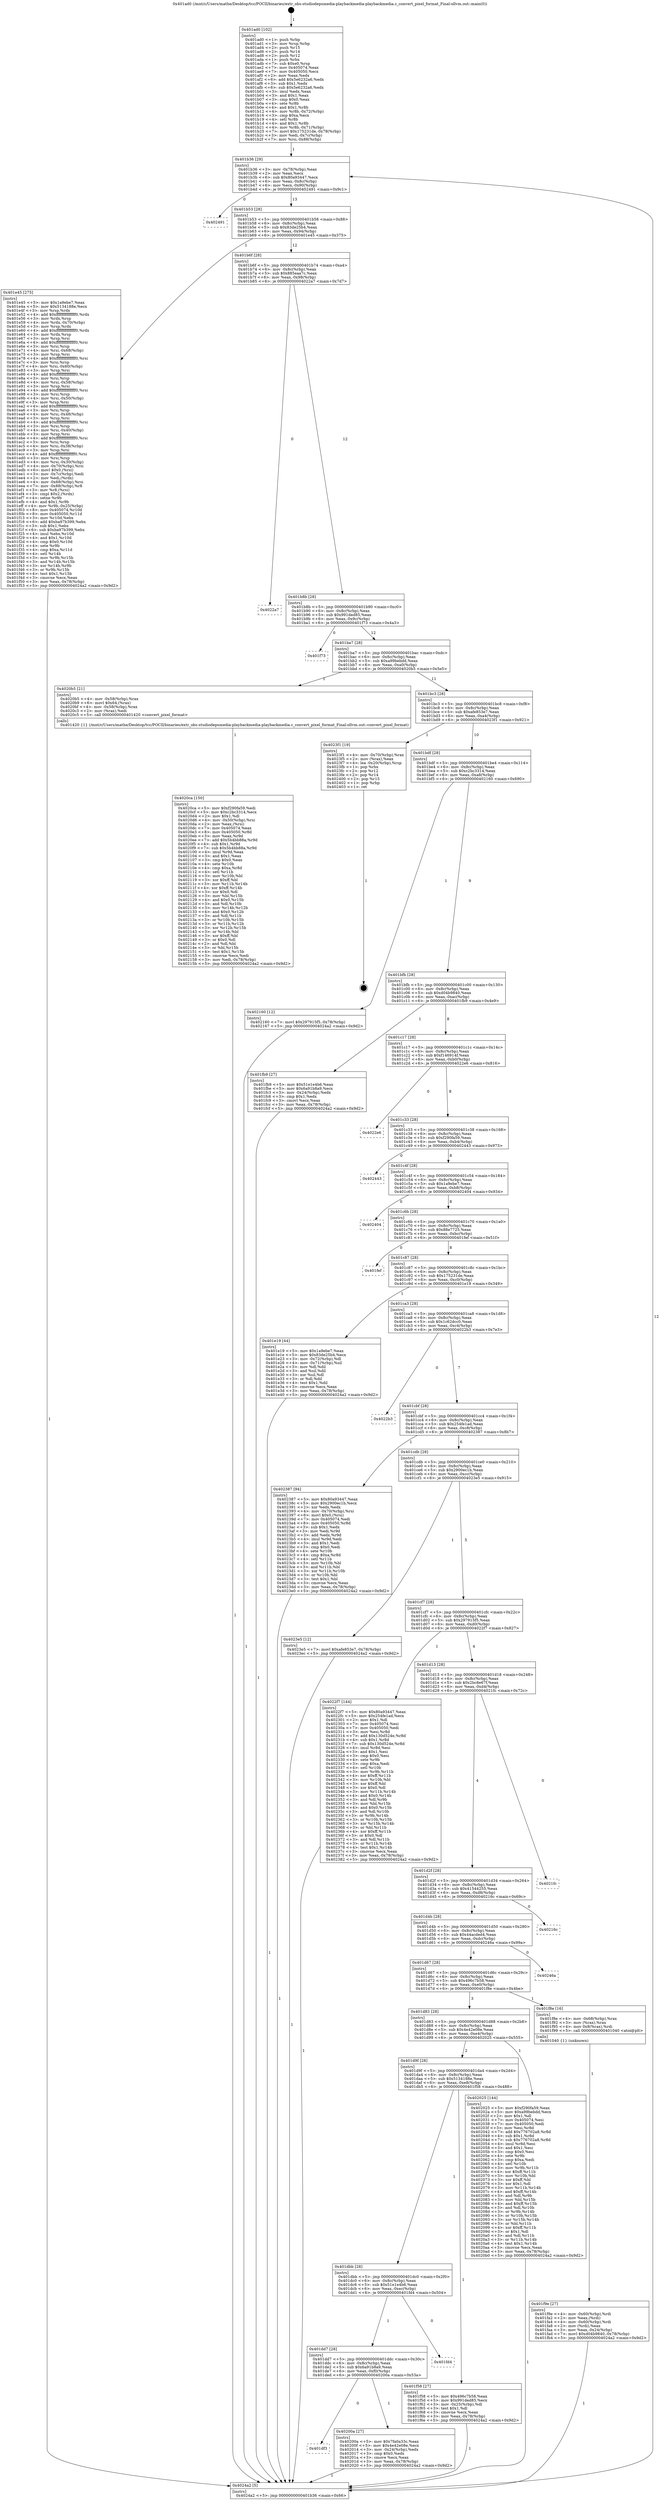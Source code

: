 digraph "0x401ad0" {
  label = "0x401ad0 (/mnt/c/Users/mathe/Desktop/tcc/POCII/binaries/extr_obs-studiodepsmedia-playbackmedia-playbackmedia.c_convert_pixel_format_Final-ollvm.out::main(0))"
  labelloc = "t"
  node[shape=record]

  Entry [label="",width=0.3,height=0.3,shape=circle,fillcolor=black,style=filled]
  "0x401b36" [label="{
     0x401b36 [29]\l
     | [instrs]\l
     &nbsp;&nbsp;0x401b36 \<+3\>: mov -0x78(%rbp),%eax\l
     &nbsp;&nbsp;0x401b39 \<+2\>: mov %eax,%ecx\l
     &nbsp;&nbsp;0x401b3b \<+6\>: sub $0x80a93447,%ecx\l
     &nbsp;&nbsp;0x401b41 \<+6\>: mov %eax,-0x8c(%rbp)\l
     &nbsp;&nbsp;0x401b47 \<+6\>: mov %ecx,-0x90(%rbp)\l
     &nbsp;&nbsp;0x401b4d \<+6\>: je 0000000000402491 \<main+0x9c1\>\l
  }"]
  "0x402491" [label="{
     0x402491\l
  }", style=dashed]
  "0x401b53" [label="{
     0x401b53 [28]\l
     | [instrs]\l
     &nbsp;&nbsp;0x401b53 \<+5\>: jmp 0000000000401b58 \<main+0x88\>\l
     &nbsp;&nbsp;0x401b58 \<+6\>: mov -0x8c(%rbp),%eax\l
     &nbsp;&nbsp;0x401b5e \<+5\>: sub $0x83de25b4,%eax\l
     &nbsp;&nbsp;0x401b63 \<+6\>: mov %eax,-0x94(%rbp)\l
     &nbsp;&nbsp;0x401b69 \<+6\>: je 0000000000401e45 \<main+0x375\>\l
  }"]
  Exit [label="",width=0.3,height=0.3,shape=circle,fillcolor=black,style=filled,peripheries=2]
  "0x401e45" [label="{
     0x401e45 [275]\l
     | [instrs]\l
     &nbsp;&nbsp;0x401e45 \<+5\>: mov $0x1a9ebe7,%eax\l
     &nbsp;&nbsp;0x401e4a \<+5\>: mov $0x5134188e,%ecx\l
     &nbsp;&nbsp;0x401e4f \<+3\>: mov %rsp,%rdx\l
     &nbsp;&nbsp;0x401e52 \<+4\>: add $0xfffffffffffffff0,%rdx\l
     &nbsp;&nbsp;0x401e56 \<+3\>: mov %rdx,%rsp\l
     &nbsp;&nbsp;0x401e59 \<+4\>: mov %rdx,-0x70(%rbp)\l
     &nbsp;&nbsp;0x401e5d \<+3\>: mov %rsp,%rdx\l
     &nbsp;&nbsp;0x401e60 \<+4\>: add $0xfffffffffffffff0,%rdx\l
     &nbsp;&nbsp;0x401e64 \<+3\>: mov %rdx,%rsp\l
     &nbsp;&nbsp;0x401e67 \<+3\>: mov %rsp,%rsi\l
     &nbsp;&nbsp;0x401e6a \<+4\>: add $0xfffffffffffffff0,%rsi\l
     &nbsp;&nbsp;0x401e6e \<+3\>: mov %rsi,%rsp\l
     &nbsp;&nbsp;0x401e71 \<+4\>: mov %rsi,-0x68(%rbp)\l
     &nbsp;&nbsp;0x401e75 \<+3\>: mov %rsp,%rsi\l
     &nbsp;&nbsp;0x401e78 \<+4\>: add $0xfffffffffffffff0,%rsi\l
     &nbsp;&nbsp;0x401e7c \<+3\>: mov %rsi,%rsp\l
     &nbsp;&nbsp;0x401e7f \<+4\>: mov %rsi,-0x60(%rbp)\l
     &nbsp;&nbsp;0x401e83 \<+3\>: mov %rsp,%rsi\l
     &nbsp;&nbsp;0x401e86 \<+4\>: add $0xfffffffffffffff0,%rsi\l
     &nbsp;&nbsp;0x401e8a \<+3\>: mov %rsi,%rsp\l
     &nbsp;&nbsp;0x401e8d \<+4\>: mov %rsi,-0x58(%rbp)\l
     &nbsp;&nbsp;0x401e91 \<+3\>: mov %rsp,%rsi\l
     &nbsp;&nbsp;0x401e94 \<+4\>: add $0xfffffffffffffff0,%rsi\l
     &nbsp;&nbsp;0x401e98 \<+3\>: mov %rsi,%rsp\l
     &nbsp;&nbsp;0x401e9b \<+4\>: mov %rsi,-0x50(%rbp)\l
     &nbsp;&nbsp;0x401e9f \<+3\>: mov %rsp,%rsi\l
     &nbsp;&nbsp;0x401ea2 \<+4\>: add $0xfffffffffffffff0,%rsi\l
     &nbsp;&nbsp;0x401ea6 \<+3\>: mov %rsi,%rsp\l
     &nbsp;&nbsp;0x401ea9 \<+4\>: mov %rsi,-0x48(%rbp)\l
     &nbsp;&nbsp;0x401ead \<+3\>: mov %rsp,%rsi\l
     &nbsp;&nbsp;0x401eb0 \<+4\>: add $0xfffffffffffffff0,%rsi\l
     &nbsp;&nbsp;0x401eb4 \<+3\>: mov %rsi,%rsp\l
     &nbsp;&nbsp;0x401eb7 \<+4\>: mov %rsi,-0x40(%rbp)\l
     &nbsp;&nbsp;0x401ebb \<+3\>: mov %rsp,%rsi\l
     &nbsp;&nbsp;0x401ebe \<+4\>: add $0xfffffffffffffff0,%rsi\l
     &nbsp;&nbsp;0x401ec2 \<+3\>: mov %rsi,%rsp\l
     &nbsp;&nbsp;0x401ec5 \<+4\>: mov %rsi,-0x38(%rbp)\l
     &nbsp;&nbsp;0x401ec9 \<+3\>: mov %rsp,%rsi\l
     &nbsp;&nbsp;0x401ecc \<+4\>: add $0xfffffffffffffff0,%rsi\l
     &nbsp;&nbsp;0x401ed0 \<+3\>: mov %rsi,%rsp\l
     &nbsp;&nbsp;0x401ed3 \<+4\>: mov %rsi,-0x30(%rbp)\l
     &nbsp;&nbsp;0x401ed7 \<+4\>: mov -0x70(%rbp),%rsi\l
     &nbsp;&nbsp;0x401edb \<+6\>: movl $0x0,(%rsi)\l
     &nbsp;&nbsp;0x401ee1 \<+3\>: mov -0x7c(%rbp),%edi\l
     &nbsp;&nbsp;0x401ee4 \<+2\>: mov %edi,(%rdx)\l
     &nbsp;&nbsp;0x401ee6 \<+4\>: mov -0x68(%rbp),%rsi\l
     &nbsp;&nbsp;0x401eea \<+7\>: mov -0x88(%rbp),%r8\l
     &nbsp;&nbsp;0x401ef1 \<+3\>: mov %r8,(%rsi)\l
     &nbsp;&nbsp;0x401ef4 \<+3\>: cmpl $0x2,(%rdx)\l
     &nbsp;&nbsp;0x401ef7 \<+4\>: setne %r9b\l
     &nbsp;&nbsp;0x401efb \<+4\>: and $0x1,%r9b\l
     &nbsp;&nbsp;0x401eff \<+4\>: mov %r9b,-0x25(%rbp)\l
     &nbsp;&nbsp;0x401f03 \<+8\>: mov 0x405074,%r10d\l
     &nbsp;&nbsp;0x401f0b \<+8\>: mov 0x405050,%r11d\l
     &nbsp;&nbsp;0x401f13 \<+3\>: mov %r10d,%ebx\l
     &nbsp;&nbsp;0x401f16 \<+6\>: add $0xba97b399,%ebx\l
     &nbsp;&nbsp;0x401f1c \<+3\>: sub $0x1,%ebx\l
     &nbsp;&nbsp;0x401f1f \<+6\>: sub $0xba97b399,%ebx\l
     &nbsp;&nbsp;0x401f25 \<+4\>: imul %ebx,%r10d\l
     &nbsp;&nbsp;0x401f29 \<+4\>: and $0x1,%r10d\l
     &nbsp;&nbsp;0x401f2d \<+4\>: cmp $0x0,%r10d\l
     &nbsp;&nbsp;0x401f31 \<+4\>: sete %r9b\l
     &nbsp;&nbsp;0x401f35 \<+4\>: cmp $0xa,%r11d\l
     &nbsp;&nbsp;0x401f39 \<+4\>: setl %r14b\l
     &nbsp;&nbsp;0x401f3d \<+3\>: mov %r9b,%r15b\l
     &nbsp;&nbsp;0x401f40 \<+3\>: and %r14b,%r15b\l
     &nbsp;&nbsp;0x401f43 \<+3\>: xor %r14b,%r9b\l
     &nbsp;&nbsp;0x401f46 \<+3\>: or %r9b,%r15b\l
     &nbsp;&nbsp;0x401f49 \<+4\>: test $0x1,%r15b\l
     &nbsp;&nbsp;0x401f4d \<+3\>: cmovne %ecx,%eax\l
     &nbsp;&nbsp;0x401f50 \<+3\>: mov %eax,-0x78(%rbp)\l
     &nbsp;&nbsp;0x401f53 \<+5\>: jmp 00000000004024a2 \<main+0x9d2\>\l
  }"]
  "0x401b6f" [label="{
     0x401b6f [28]\l
     | [instrs]\l
     &nbsp;&nbsp;0x401b6f \<+5\>: jmp 0000000000401b74 \<main+0xa4\>\l
     &nbsp;&nbsp;0x401b74 \<+6\>: mov -0x8c(%rbp),%eax\l
     &nbsp;&nbsp;0x401b7a \<+5\>: sub $0x885eaa7c,%eax\l
     &nbsp;&nbsp;0x401b7f \<+6\>: mov %eax,-0x98(%rbp)\l
     &nbsp;&nbsp;0x401b85 \<+6\>: je 00000000004022a7 \<main+0x7d7\>\l
  }"]
  "0x4020ca" [label="{
     0x4020ca [150]\l
     | [instrs]\l
     &nbsp;&nbsp;0x4020ca \<+5\>: mov $0xf290fa59,%edi\l
     &nbsp;&nbsp;0x4020cf \<+5\>: mov $0xc2bc3314,%ecx\l
     &nbsp;&nbsp;0x4020d4 \<+2\>: mov $0x1,%dl\l
     &nbsp;&nbsp;0x4020d6 \<+4\>: mov -0x50(%rbp),%rsi\l
     &nbsp;&nbsp;0x4020da \<+2\>: mov %eax,(%rsi)\l
     &nbsp;&nbsp;0x4020dc \<+7\>: mov 0x405074,%eax\l
     &nbsp;&nbsp;0x4020e3 \<+8\>: mov 0x405050,%r8d\l
     &nbsp;&nbsp;0x4020eb \<+3\>: mov %eax,%r9d\l
     &nbsp;&nbsp;0x4020ee \<+7\>: add $0x5b4bb88a,%r9d\l
     &nbsp;&nbsp;0x4020f5 \<+4\>: sub $0x1,%r9d\l
     &nbsp;&nbsp;0x4020f9 \<+7\>: sub $0x5b4bb88a,%r9d\l
     &nbsp;&nbsp;0x402100 \<+4\>: imul %r9d,%eax\l
     &nbsp;&nbsp;0x402104 \<+3\>: and $0x1,%eax\l
     &nbsp;&nbsp;0x402107 \<+3\>: cmp $0x0,%eax\l
     &nbsp;&nbsp;0x40210a \<+4\>: sete %r10b\l
     &nbsp;&nbsp;0x40210e \<+4\>: cmp $0xa,%r8d\l
     &nbsp;&nbsp;0x402112 \<+4\>: setl %r11b\l
     &nbsp;&nbsp;0x402116 \<+3\>: mov %r10b,%bl\l
     &nbsp;&nbsp;0x402119 \<+3\>: xor $0xff,%bl\l
     &nbsp;&nbsp;0x40211c \<+3\>: mov %r11b,%r14b\l
     &nbsp;&nbsp;0x40211f \<+4\>: xor $0xff,%r14b\l
     &nbsp;&nbsp;0x402123 \<+3\>: xor $0x0,%dl\l
     &nbsp;&nbsp;0x402126 \<+3\>: mov %bl,%r15b\l
     &nbsp;&nbsp;0x402129 \<+4\>: and $0x0,%r15b\l
     &nbsp;&nbsp;0x40212d \<+3\>: and %dl,%r10b\l
     &nbsp;&nbsp;0x402130 \<+3\>: mov %r14b,%r12b\l
     &nbsp;&nbsp;0x402133 \<+4\>: and $0x0,%r12b\l
     &nbsp;&nbsp;0x402137 \<+3\>: and %dl,%r11b\l
     &nbsp;&nbsp;0x40213a \<+3\>: or %r10b,%r15b\l
     &nbsp;&nbsp;0x40213d \<+3\>: or %r11b,%r12b\l
     &nbsp;&nbsp;0x402140 \<+3\>: xor %r12b,%r15b\l
     &nbsp;&nbsp;0x402143 \<+3\>: or %r14b,%bl\l
     &nbsp;&nbsp;0x402146 \<+3\>: xor $0xff,%bl\l
     &nbsp;&nbsp;0x402149 \<+3\>: or $0x0,%dl\l
     &nbsp;&nbsp;0x40214c \<+2\>: and %dl,%bl\l
     &nbsp;&nbsp;0x40214e \<+3\>: or %bl,%r15b\l
     &nbsp;&nbsp;0x402151 \<+4\>: test $0x1,%r15b\l
     &nbsp;&nbsp;0x402155 \<+3\>: cmovne %ecx,%edi\l
     &nbsp;&nbsp;0x402158 \<+3\>: mov %edi,-0x78(%rbp)\l
     &nbsp;&nbsp;0x40215b \<+5\>: jmp 00000000004024a2 \<main+0x9d2\>\l
  }"]
  "0x4022a7" [label="{
     0x4022a7\l
  }", style=dashed]
  "0x401b8b" [label="{
     0x401b8b [28]\l
     | [instrs]\l
     &nbsp;&nbsp;0x401b8b \<+5\>: jmp 0000000000401b90 \<main+0xc0\>\l
     &nbsp;&nbsp;0x401b90 \<+6\>: mov -0x8c(%rbp),%eax\l
     &nbsp;&nbsp;0x401b96 \<+5\>: sub $0x991ded85,%eax\l
     &nbsp;&nbsp;0x401b9b \<+6\>: mov %eax,-0x9c(%rbp)\l
     &nbsp;&nbsp;0x401ba1 \<+6\>: je 0000000000401f73 \<main+0x4a3\>\l
  }"]
  "0x401df3" [label="{
     0x401df3\l
  }", style=dashed]
  "0x401f73" [label="{
     0x401f73\l
  }", style=dashed]
  "0x401ba7" [label="{
     0x401ba7 [28]\l
     | [instrs]\l
     &nbsp;&nbsp;0x401ba7 \<+5\>: jmp 0000000000401bac \<main+0xdc\>\l
     &nbsp;&nbsp;0x401bac \<+6\>: mov -0x8c(%rbp),%eax\l
     &nbsp;&nbsp;0x401bb2 \<+5\>: sub $0xa99bebdd,%eax\l
     &nbsp;&nbsp;0x401bb7 \<+6\>: mov %eax,-0xa0(%rbp)\l
     &nbsp;&nbsp;0x401bbd \<+6\>: je 00000000004020b5 \<main+0x5e5\>\l
  }"]
  "0x40200a" [label="{
     0x40200a [27]\l
     | [instrs]\l
     &nbsp;&nbsp;0x40200a \<+5\>: mov $0x7fa0a33c,%eax\l
     &nbsp;&nbsp;0x40200f \<+5\>: mov $0x4e42e08e,%ecx\l
     &nbsp;&nbsp;0x402014 \<+3\>: mov -0x24(%rbp),%edx\l
     &nbsp;&nbsp;0x402017 \<+3\>: cmp $0x0,%edx\l
     &nbsp;&nbsp;0x40201a \<+3\>: cmove %ecx,%eax\l
     &nbsp;&nbsp;0x40201d \<+3\>: mov %eax,-0x78(%rbp)\l
     &nbsp;&nbsp;0x402020 \<+5\>: jmp 00000000004024a2 \<main+0x9d2\>\l
  }"]
  "0x4020b5" [label="{
     0x4020b5 [21]\l
     | [instrs]\l
     &nbsp;&nbsp;0x4020b5 \<+4\>: mov -0x58(%rbp),%rax\l
     &nbsp;&nbsp;0x4020b9 \<+6\>: movl $0x64,(%rax)\l
     &nbsp;&nbsp;0x4020bf \<+4\>: mov -0x58(%rbp),%rax\l
     &nbsp;&nbsp;0x4020c3 \<+2\>: mov (%rax),%edi\l
     &nbsp;&nbsp;0x4020c5 \<+5\>: call 0000000000401420 \<convert_pixel_format\>\l
     | [calls]\l
     &nbsp;&nbsp;0x401420 \{1\} (/mnt/c/Users/mathe/Desktop/tcc/POCII/binaries/extr_obs-studiodepsmedia-playbackmedia-playbackmedia.c_convert_pixel_format_Final-ollvm.out::convert_pixel_format)\l
  }"]
  "0x401bc3" [label="{
     0x401bc3 [28]\l
     | [instrs]\l
     &nbsp;&nbsp;0x401bc3 \<+5\>: jmp 0000000000401bc8 \<main+0xf8\>\l
     &nbsp;&nbsp;0x401bc8 \<+6\>: mov -0x8c(%rbp),%eax\l
     &nbsp;&nbsp;0x401bce \<+5\>: sub $0xafe853e7,%eax\l
     &nbsp;&nbsp;0x401bd3 \<+6\>: mov %eax,-0xa4(%rbp)\l
     &nbsp;&nbsp;0x401bd9 \<+6\>: je 00000000004023f1 \<main+0x921\>\l
  }"]
  "0x401dd7" [label="{
     0x401dd7 [28]\l
     | [instrs]\l
     &nbsp;&nbsp;0x401dd7 \<+5\>: jmp 0000000000401ddc \<main+0x30c\>\l
     &nbsp;&nbsp;0x401ddc \<+6\>: mov -0x8c(%rbp),%eax\l
     &nbsp;&nbsp;0x401de2 \<+5\>: sub $0x6a91b8a9,%eax\l
     &nbsp;&nbsp;0x401de7 \<+6\>: mov %eax,-0xf0(%rbp)\l
     &nbsp;&nbsp;0x401ded \<+6\>: je 000000000040200a \<main+0x53a\>\l
  }"]
  "0x4023f1" [label="{
     0x4023f1 [19]\l
     | [instrs]\l
     &nbsp;&nbsp;0x4023f1 \<+4\>: mov -0x70(%rbp),%rax\l
     &nbsp;&nbsp;0x4023f5 \<+2\>: mov (%rax),%eax\l
     &nbsp;&nbsp;0x4023f7 \<+4\>: lea -0x20(%rbp),%rsp\l
     &nbsp;&nbsp;0x4023fb \<+1\>: pop %rbx\l
     &nbsp;&nbsp;0x4023fc \<+2\>: pop %r12\l
     &nbsp;&nbsp;0x4023fe \<+2\>: pop %r14\l
     &nbsp;&nbsp;0x402400 \<+2\>: pop %r15\l
     &nbsp;&nbsp;0x402402 \<+1\>: pop %rbp\l
     &nbsp;&nbsp;0x402403 \<+1\>: ret\l
  }"]
  "0x401bdf" [label="{
     0x401bdf [28]\l
     | [instrs]\l
     &nbsp;&nbsp;0x401bdf \<+5\>: jmp 0000000000401be4 \<main+0x114\>\l
     &nbsp;&nbsp;0x401be4 \<+6\>: mov -0x8c(%rbp),%eax\l
     &nbsp;&nbsp;0x401bea \<+5\>: sub $0xc2bc3314,%eax\l
     &nbsp;&nbsp;0x401bef \<+6\>: mov %eax,-0xa8(%rbp)\l
     &nbsp;&nbsp;0x401bf5 \<+6\>: je 0000000000402160 \<main+0x690\>\l
  }"]
  "0x401fd4" [label="{
     0x401fd4\l
  }", style=dashed]
  "0x402160" [label="{
     0x402160 [12]\l
     | [instrs]\l
     &nbsp;&nbsp;0x402160 \<+7\>: movl $0x297915f5,-0x78(%rbp)\l
     &nbsp;&nbsp;0x402167 \<+5\>: jmp 00000000004024a2 \<main+0x9d2\>\l
  }"]
  "0x401bfb" [label="{
     0x401bfb [28]\l
     | [instrs]\l
     &nbsp;&nbsp;0x401bfb \<+5\>: jmp 0000000000401c00 \<main+0x130\>\l
     &nbsp;&nbsp;0x401c00 \<+6\>: mov -0x8c(%rbp),%eax\l
     &nbsp;&nbsp;0x401c06 \<+5\>: sub $0xd04b9840,%eax\l
     &nbsp;&nbsp;0x401c0b \<+6\>: mov %eax,-0xac(%rbp)\l
     &nbsp;&nbsp;0x401c11 \<+6\>: je 0000000000401fb9 \<main+0x4e9\>\l
  }"]
  "0x401f9e" [label="{
     0x401f9e [27]\l
     | [instrs]\l
     &nbsp;&nbsp;0x401f9e \<+4\>: mov -0x60(%rbp),%rdi\l
     &nbsp;&nbsp;0x401fa2 \<+2\>: mov %eax,(%rdi)\l
     &nbsp;&nbsp;0x401fa4 \<+4\>: mov -0x60(%rbp),%rdi\l
     &nbsp;&nbsp;0x401fa8 \<+2\>: mov (%rdi),%eax\l
     &nbsp;&nbsp;0x401faa \<+3\>: mov %eax,-0x24(%rbp)\l
     &nbsp;&nbsp;0x401fad \<+7\>: movl $0xd04b9840,-0x78(%rbp)\l
     &nbsp;&nbsp;0x401fb4 \<+5\>: jmp 00000000004024a2 \<main+0x9d2\>\l
  }"]
  "0x401fb9" [label="{
     0x401fb9 [27]\l
     | [instrs]\l
     &nbsp;&nbsp;0x401fb9 \<+5\>: mov $0x51e1e4b6,%eax\l
     &nbsp;&nbsp;0x401fbe \<+5\>: mov $0x6a91b8a9,%ecx\l
     &nbsp;&nbsp;0x401fc3 \<+3\>: mov -0x24(%rbp),%edx\l
     &nbsp;&nbsp;0x401fc6 \<+3\>: cmp $0x1,%edx\l
     &nbsp;&nbsp;0x401fc9 \<+3\>: cmovl %ecx,%eax\l
     &nbsp;&nbsp;0x401fcc \<+3\>: mov %eax,-0x78(%rbp)\l
     &nbsp;&nbsp;0x401fcf \<+5\>: jmp 00000000004024a2 \<main+0x9d2\>\l
  }"]
  "0x401c17" [label="{
     0x401c17 [28]\l
     | [instrs]\l
     &nbsp;&nbsp;0x401c17 \<+5\>: jmp 0000000000401c1c \<main+0x14c\>\l
     &nbsp;&nbsp;0x401c1c \<+6\>: mov -0x8c(%rbp),%eax\l
     &nbsp;&nbsp;0x401c22 \<+5\>: sub $0xf146914f,%eax\l
     &nbsp;&nbsp;0x401c27 \<+6\>: mov %eax,-0xb0(%rbp)\l
     &nbsp;&nbsp;0x401c2d \<+6\>: je 00000000004022e6 \<main+0x816\>\l
  }"]
  "0x401dbb" [label="{
     0x401dbb [28]\l
     | [instrs]\l
     &nbsp;&nbsp;0x401dbb \<+5\>: jmp 0000000000401dc0 \<main+0x2f0\>\l
     &nbsp;&nbsp;0x401dc0 \<+6\>: mov -0x8c(%rbp),%eax\l
     &nbsp;&nbsp;0x401dc6 \<+5\>: sub $0x51e1e4b6,%eax\l
     &nbsp;&nbsp;0x401dcb \<+6\>: mov %eax,-0xec(%rbp)\l
     &nbsp;&nbsp;0x401dd1 \<+6\>: je 0000000000401fd4 \<main+0x504\>\l
  }"]
  "0x4022e6" [label="{
     0x4022e6\l
  }", style=dashed]
  "0x401c33" [label="{
     0x401c33 [28]\l
     | [instrs]\l
     &nbsp;&nbsp;0x401c33 \<+5\>: jmp 0000000000401c38 \<main+0x168\>\l
     &nbsp;&nbsp;0x401c38 \<+6\>: mov -0x8c(%rbp),%eax\l
     &nbsp;&nbsp;0x401c3e \<+5\>: sub $0xf290fa59,%eax\l
     &nbsp;&nbsp;0x401c43 \<+6\>: mov %eax,-0xb4(%rbp)\l
     &nbsp;&nbsp;0x401c49 \<+6\>: je 0000000000402443 \<main+0x973\>\l
  }"]
  "0x401f58" [label="{
     0x401f58 [27]\l
     | [instrs]\l
     &nbsp;&nbsp;0x401f58 \<+5\>: mov $0x496c7b58,%eax\l
     &nbsp;&nbsp;0x401f5d \<+5\>: mov $0x991ded85,%ecx\l
     &nbsp;&nbsp;0x401f62 \<+3\>: mov -0x25(%rbp),%dl\l
     &nbsp;&nbsp;0x401f65 \<+3\>: test $0x1,%dl\l
     &nbsp;&nbsp;0x401f68 \<+3\>: cmovne %ecx,%eax\l
     &nbsp;&nbsp;0x401f6b \<+3\>: mov %eax,-0x78(%rbp)\l
     &nbsp;&nbsp;0x401f6e \<+5\>: jmp 00000000004024a2 \<main+0x9d2\>\l
  }"]
  "0x402443" [label="{
     0x402443\l
  }", style=dashed]
  "0x401c4f" [label="{
     0x401c4f [28]\l
     | [instrs]\l
     &nbsp;&nbsp;0x401c4f \<+5\>: jmp 0000000000401c54 \<main+0x184\>\l
     &nbsp;&nbsp;0x401c54 \<+6\>: mov -0x8c(%rbp),%eax\l
     &nbsp;&nbsp;0x401c5a \<+5\>: sub $0x1a9ebe7,%eax\l
     &nbsp;&nbsp;0x401c5f \<+6\>: mov %eax,-0xb8(%rbp)\l
     &nbsp;&nbsp;0x401c65 \<+6\>: je 0000000000402404 \<main+0x934\>\l
  }"]
  "0x401d9f" [label="{
     0x401d9f [28]\l
     | [instrs]\l
     &nbsp;&nbsp;0x401d9f \<+5\>: jmp 0000000000401da4 \<main+0x2d4\>\l
     &nbsp;&nbsp;0x401da4 \<+6\>: mov -0x8c(%rbp),%eax\l
     &nbsp;&nbsp;0x401daa \<+5\>: sub $0x5134188e,%eax\l
     &nbsp;&nbsp;0x401daf \<+6\>: mov %eax,-0xe8(%rbp)\l
     &nbsp;&nbsp;0x401db5 \<+6\>: je 0000000000401f58 \<main+0x488\>\l
  }"]
  "0x402404" [label="{
     0x402404\l
  }", style=dashed]
  "0x401c6b" [label="{
     0x401c6b [28]\l
     | [instrs]\l
     &nbsp;&nbsp;0x401c6b \<+5\>: jmp 0000000000401c70 \<main+0x1a0\>\l
     &nbsp;&nbsp;0x401c70 \<+6\>: mov -0x8c(%rbp),%eax\l
     &nbsp;&nbsp;0x401c76 \<+5\>: sub $0x88e7725,%eax\l
     &nbsp;&nbsp;0x401c7b \<+6\>: mov %eax,-0xbc(%rbp)\l
     &nbsp;&nbsp;0x401c81 \<+6\>: je 0000000000401fef \<main+0x51f\>\l
  }"]
  "0x402025" [label="{
     0x402025 [144]\l
     | [instrs]\l
     &nbsp;&nbsp;0x402025 \<+5\>: mov $0xf290fa59,%eax\l
     &nbsp;&nbsp;0x40202a \<+5\>: mov $0xa99bebdd,%ecx\l
     &nbsp;&nbsp;0x40202f \<+2\>: mov $0x1,%dl\l
     &nbsp;&nbsp;0x402031 \<+7\>: mov 0x405074,%esi\l
     &nbsp;&nbsp;0x402038 \<+7\>: mov 0x405050,%edi\l
     &nbsp;&nbsp;0x40203f \<+3\>: mov %esi,%r8d\l
     &nbsp;&nbsp;0x402042 \<+7\>: add $0x776702a8,%r8d\l
     &nbsp;&nbsp;0x402049 \<+4\>: sub $0x1,%r8d\l
     &nbsp;&nbsp;0x40204d \<+7\>: sub $0x776702a8,%r8d\l
     &nbsp;&nbsp;0x402054 \<+4\>: imul %r8d,%esi\l
     &nbsp;&nbsp;0x402058 \<+3\>: and $0x1,%esi\l
     &nbsp;&nbsp;0x40205b \<+3\>: cmp $0x0,%esi\l
     &nbsp;&nbsp;0x40205e \<+4\>: sete %r9b\l
     &nbsp;&nbsp;0x402062 \<+3\>: cmp $0xa,%edi\l
     &nbsp;&nbsp;0x402065 \<+4\>: setl %r10b\l
     &nbsp;&nbsp;0x402069 \<+3\>: mov %r9b,%r11b\l
     &nbsp;&nbsp;0x40206c \<+4\>: xor $0xff,%r11b\l
     &nbsp;&nbsp;0x402070 \<+3\>: mov %r10b,%bl\l
     &nbsp;&nbsp;0x402073 \<+3\>: xor $0xff,%bl\l
     &nbsp;&nbsp;0x402076 \<+3\>: xor $0x1,%dl\l
     &nbsp;&nbsp;0x402079 \<+3\>: mov %r11b,%r14b\l
     &nbsp;&nbsp;0x40207c \<+4\>: and $0xff,%r14b\l
     &nbsp;&nbsp;0x402080 \<+3\>: and %dl,%r9b\l
     &nbsp;&nbsp;0x402083 \<+3\>: mov %bl,%r15b\l
     &nbsp;&nbsp;0x402086 \<+4\>: and $0xff,%r15b\l
     &nbsp;&nbsp;0x40208a \<+3\>: and %dl,%r10b\l
     &nbsp;&nbsp;0x40208d \<+3\>: or %r9b,%r14b\l
     &nbsp;&nbsp;0x402090 \<+3\>: or %r10b,%r15b\l
     &nbsp;&nbsp;0x402093 \<+3\>: xor %r15b,%r14b\l
     &nbsp;&nbsp;0x402096 \<+3\>: or %bl,%r11b\l
     &nbsp;&nbsp;0x402099 \<+4\>: xor $0xff,%r11b\l
     &nbsp;&nbsp;0x40209d \<+3\>: or $0x1,%dl\l
     &nbsp;&nbsp;0x4020a0 \<+3\>: and %dl,%r11b\l
     &nbsp;&nbsp;0x4020a3 \<+3\>: or %r11b,%r14b\l
     &nbsp;&nbsp;0x4020a6 \<+4\>: test $0x1,%r14b\l
     &nbsp;&nbsp;0x4020aa \<+3\>: cmovne %ecx,%eax\l
     &nbsp;&nbsp;0x4020ad \<+3\>: mov %eax,-0x78(%rbp)\l
     &nbsp;&nbsp;0x4020b0 \<+5\>: jmp 00000000004024a2 \<main+0x9d2\>\l
  }"]
  "0x401fef" [label="{
     0x401fef\l
  }", style=dashed]
  "0x401c87" [label="{
     0x401c87 [28]\l
     | [instrs]\l
     &nbsp;&nbsp;0x401c87 \<+5\>: jmp 0000000000401c8c \<main+0x1bc\>\l
     &nbsp;&nbsp;0x401c8c \<+6\>: mov -0x8c(%rbp),%eax\l
     &nbsp;&nbsp;0x401c92 \<+5\>: sub $0x175231de,%eax\l
     &nbsp;&nbsp;0x401c97 \<+6\>: mov %eax,-0xc0(%rbp)\l
     &nbsp;&nbsp;0x401c9d \<+6\>: je 0000000000401e19 \<main+0x349\>\l
  }"]
  "0x401d83" [label="{
     0x401d83 [28]\l
     | [instrs]\l
     &nbsp;&nbsp;0x401d83 \<+5\>: jmp 0000000000401d88 \<main+0x2b8\>\l
     &nbsp;&nbsp;0x401d88 \<+6\>: mov -0x8c(%rbp),%eax\l
     &nbsp;&nbsp;0x401d8e \<+5\>: sub $0x4e42e08e,%eax\l
     &nbsp;&nbsp;0x401d93 \<+6\>: mov %eax,-0xe4(%rbp)\l
     &nbsp;&nbsp;0x401d99 \<+6\>: je 0000000000402025 \<main+0x555\>\l
  }"]
  "0x401e19" [label="{
     0x401e19 [44]\l
     | [instrs]\l
     &nbsp;&nbsp;0x401e19 \<+5\>: mov $0x1a9ebe7,%eax\l
     &nbsp;&nbsp;0x401e1e \<+5\>: mov $0x83de25b4,%ecx\l
     &nbsp;&nbsp;0x401e23 \<+3\>: mov -0x72(%rbp),%dl\l
     &nbsp;&nbsp;0x401e26 \<+4\>: mov -0x71(%rbp),%sil\l
     &nbsp;&nbsp;0x401e2a \<+3\>: mov %dl,%dil\l
     &nbsp;&nbsp;0x401e2d \<+3\>: and %sil,%dil\l
     &nbsp;&nbsp;0x401e30 \<+3\>: xor %sil,%dl\l
     &nbsp;&nbsp;0x401e33 \<+3\>: or %dl,%dil\l
     &nbsp;&nbsp;0x401e36 \<+4\>: test $0x1,%dil\l
     &nbsp;&nbsp;0x401e3a \<+3\>: cmovne %ecx,%eax\l
     &nbsp;&nbsp;0x401e3d \<+3\>: mov %eax,-0x78(%rbp)\l
     &nbsp;&nbsp;0x401e40 \<+5\>: jmp 00000000004024a2 \<main+0x9d2\>\l
  }"]
  "0x401ca3" [label="{
     0x401ca3 [28]\l
     | [instrs]\l
     &nbsp;&nbsp;0x401ca3 \<+5\>: jmp 0000000000401ca8 \<main+0x1d8\>\l
     &nbsp;&nbsp;0x401ca8 \<+6\>: mov -0x8c(%rbp),%eax\l
     &nbsp;&nbsp;0x401cae \<+5\>: sub $0x1c62dcc0,%eax\l
     &nbsp;&nbsp;0x401cb3 \<+6\>: mov %eax,-0xc4(%rbp)\l
     &nbsp;&nbsp;0x401cb9 \<+6\>: je 00000000004022b3 \<main+0x7e3\>\l
  }"]
  "0x4024a2" [label="{
     0x4024a2 [5]\l
     | [instrs]\l
     &nbsp;&nbsp;0x4024a2 \<+5\>: jmp 0000000000401b36 \<main+0x66\>\l
  }"]
  "0x401ad0" [label="{
     0x401ad0 [102]\l
     | [instrs]\l
     &nbsp;&nbsp;0x401ad0 \<+1\>: push %rbp\l
     &nbsp;&nbsp;0x401ad1 \<+3\>: mov %rsp,%rbp\l
     &nbsp;&nbsp;0x401ad4 \<+2\>: push %r15\l
     &nbsp;&nbsp;0x401ad6 \<+2\>: push %r14\l
     &nbsp;&nbsp;0x401ad8 \<+2\>: push %r12\l
     &nbsp;&nbsp;0x401ada \<+1\>: push %rbx\l
     &nbsp;&nbsp;0x401adb \<+7\>: sub $0xe0,%rsp\l
     &nbsp;&nbsp;0x401ae2 \<+7\>: mov 0x405074,%eax\l
     &nbsp;&nbsp;0x401ae9 \<+7\>: mov 0x405050,%ecx\l
     &nbsp;&nbsp;0x401af0 \<+2\>: mov %eax,%edx\l
     &nbsp;&nbsp;0x401af2 \<+6\>: add $0x5e6232a6,%edx\l
     &nbsp;&nbsp;0x401af8 \<+3\>: sub $0x1,%edx\l
     &nbsp;&nbsp;0x401afb \<+6\>: sub $0x5e6232a6,%edx\l
     &nbsp;&nbsp;0x401b01 \<+3\>: imul %edx,%eax\l
     &nbsp;&nbsp;0x401b04 \<+3\>: and $0x1,%eax\l
     &nbsp;&nbsp;0x401b07 \<+3\>: cmp $0x0,%eax\l
     &nbsp;&nbsp;0x401b0a \<+4\>: sete %r8b\l
     &nbsp;&nbsp;0x401b0e \<+4\>: and $0x1,%r8b\l
     &nbsp;&nbsp;0x401b12 \<+4\>: mov %r8b,-0x72(%rbp)\l
     &nbsp;&nbsp;0x401b16 \<+3\>: cmp $0xa,%ecx\l
     &nbsp;&nbsp;0x401b19 \<+4\>: setl %r8b\l
     &nbsp;&nbsp;0x401b1d \<+4\>: and $0x1,%r8b\l
     &nbsp;&nbsp;0x401b21 \<+4\>: mov %r8b,-0x71(%rbp)\l
     &nbsp;&nbsp;0x401b25 \<+7\>: movl $0x175231de,-0x78(%rbp)\l
     &nbsp;&nbsp;0x401b2c \<+3\>: mov %edi,-0x7c(%rbp)\l
     &nbsp;&nbsp;0x401b2f \<+7\>: mov %rsi,-0x88(%rbp)\l
  }"]
  "0x401f8e" [label="{
     0x401f8e [16]\l
     | [instrs]\l
     &nbsp;&nbsp;0x401f8e \<+4\>: mov -0x68(%rbp),%rax\l
     &nbsp;&nbsp;0x401f92 \<+3\>: mov (%rax),%rax\l
     &nbsp;&nbsp;0x401f95 \<+4\>: mov 0x8(%rax),%rdi\l
     &nbsp;&nbsp;0x401f99 \<+5\>: call 0000000000401040 \<atoi@plt\>\l
     | [calls]\l
     &nbsp;&nbsp;0x401040 \{1\} (unknown)\l
  }"]
  "0x401d67" [label="{
     0x401d67 [28]\l
     | [instrs]\l
     &nbsp;&nbsp;0x401d67 \<+5\>: jmp 0000000000401d6c \<main+0x29c\>\l
     &nbsp;&nbsp;0x401d6c \<+6\>: mov -0x8c(%rbp),%eax\l
     &nbsp;&nbsp;0x401d72 \<+5\>: sub $0x496c7b58,%eax\l
     &nbsp;&nbsp;0x401d77 \<+6\>: mov %eax,-0xe0(%rbp)\l
     &nbsp;&nbsp;0x401d7d \<+6\>: je 0000000000401f8e \<main+0x4be\>\l
  }"]
  "0x4022b3" [label="{
     0x4022b3\l
  }", style=dashed]
  "0x401cbf" [label="{
     0x401cbf [28]\l
     | [instrs]\l
     &nbsp;&nbsp;0x401cbf \<+5\>: jmp 0000000000401cc4 \<main+0x1f4\>\l
     &nbsp;&nbsp;0x401cc4 \<+6\>: mov -0x8c(%rbp),%eax\l
     &nbsp;&nbsp;0x401cca \<+5\>: sub $0x254fe1ad,%eax\l
     &nbsp;&nbsp;0x401ccf \<+6\>: mov %eax,-0xc8(%rbp)\l
     &nbsp;&nbsp;0x401cd5 \<+6\>: je 0000000000402387 \<main+0x8b7\>\l
  }"]
  "0x40246a" [label="{
     0x40246a\l
  }", style=dashed]
  "0x402387" [label="{
     0x402387 [94]\l
     | [instrs]\l
     &nbsp;&nbsp;0x402387 \<+5\>: mov $0x80a93447,%eax\l
     &nbsp;&nbsp;0x40238c \<+5\>: mov $0x2900ec1b,%ecx\l
     &nbsp;&nbsp;0x402391 \<+2\>: xor %edx,%edx\l
     &nbsp;&nbsp;0x402393 \<+4\>: mov -0x70(%rbp),%rsi\l
     &nbsp;&nbsp;0x402397 \<+6\>: movl $0x0,(%rsi)\l
     &nbsp;&nbsp;0x40239d \<+7\>: mov 0x405074,%edi\l
     &nbsp;&nbsp;0x4023a4 \<+8\>: mov 0x405050,%r8d\l
     &nbsp;&nbsp;0x4023ac \<+3\>: sub $0x1,%edx\l
     &nbsp;&nbsp;0x4023af \<+3\>: mov %edi,%r9d\l
     &nbsp;&nbsp;0x4023b2 \<+3\>: add %edx,%r9d\l
     &nbsp;&nbsp;0x4023b5 \<+4\>: imul %r9d,%edi\l
     &nbsp;&nbsp;0x4023b9 \<+3\>: and $0x1,%edi\l
     &nbsp;&nbsp;0x4023bc \<+3\>: cmp $0x0,%edi\l
     &nbsp;&nbsp;0x4023bf \<+4\>: sete %r10b\l
     &nbsp;&nbsp;0x4023c3 \<+4\>: cmp $0xa,%r8d\l
     &nbsp;&nbsp;0x4023c7 \<+4\>: setl %r11b\l
     &nbsp;&nbsp;0x4023cb \<+3\>: mov %r10b,%bl\l
     &nbsp;&nbsp;0x4023ce \<+3\>: and %r11b,%bl\l
     &nbsp;&nbsp;0x4023d1 \<+3\>: xor %r11b,%r10b\l
     &nbsp;&nbsp;0x4023d4 \<+3\>: or %r10b,%bl\l
     &nbsp;&nbsp;0x4023d7 \<+3\>: test $0x1,%bl\l
     &nbsp;&nbsp;0x4023da \<+3\>: cmovne %ecx,%eax\l
     &nbsp;&nbsp;0x4023dd \<+3\>: mov %eax,-0x78(%rbp)\l
     &nbsp;&nbsp;0x4023e0 \<+5\>: jmp 00000000004024a2 \<main+0x9d2\>\l
  }"]
  "0x401cdb" [label="{
     0x401cdb [28]\l
     | [instrs]\l
     &nbsp;&nbsp;0x401cdb \<+5\>: jmp 0000000000401ce0 \<main+0x210\>\l
     &nbsp;&nbsp;0x401ce0 \<+6\>: mov -0x8c(%rbp),%eax\l
     &nbsp;&nbsp;0x401ce6 \<+5\>: sub $0x2900ec1b,%eax\l
     &nbsp;&nbsp;0x401ceb \<+6\>: mov %eax,-0xcc(%rbp)\l
     &nbsp;&nbsp;0x401cf1 \<+6\>: je 00000000004023e5 \<main+0x915\>\l
  }"]
  "0x401d4b" [label="{
     0x401d4b [28]\l
     | [instrs]\l
     &nbsp;&nbsp;0x401d4b \<+5\>: jmp 0000000000401d50 \<main+0x280\>\l
     &nbsp;&nbsp;0x401d50 \<+6\>: mov -0x8c(%rbp),%eax\l
     &nbsp;&nbsp;0x401d56 \<+5\>: sub $0x44acded4,%eax\l
     &nbsp;&nbsp;0x401d5b \<+6\>: mov %eax,-0xdc(%rbp)\l
     &nbsp;&nbsp;0x401d61 \<+6\>: je 000000000040246a \<main+0x99a\>\l
  }"]
  "0x4023e5" [label="{
     0x4023e5 [12]\l
     | [instrs]\l
     &nbsp;&nbsp;0x4023e5 \<+7\>: movl $0xafe853e7,-0x78(%rbp)\l
     &nbsp;&nbsp;0x4023ec \<+5\>: jmp 00000000004024a2 \<main+0x9d2\>\l
  }"]
  "0x401cf7" [label="{
     0x401cf7 [28]\l
     | [instrs]\l
     &nbsp;&nbsp;0x401cf7 \<+5\>: jmp 0000000000401cfc \<main+0x22c\>\l
     &nbsp;&nbsp;0x401cfc \<+6\>: mov -0x8c(%rbp),%eax\l
     &nbsp;&nbsp;0x401d02 \<+5\>: sub $0x297915f5,%eax\l
     &nbsp;&nbsp;0x401d07 \<+6\>: mov %eax,-0xd0(%rbp)\l
     &nbsp;&nbsp;0x401d0d \<+6\>: je 00000000004022f7 \<main+0x827\>\l
  }"]
  "0x40216c" [label="{
     0x40216c\l
  }", style=dashed]
  "0x4022f7" [label="{
     0x4022f7 [144]\l
     | [instrs]\l
     &nbsp;&nbsp;0x4022f7 \<+5\>: mov $0x80a93447,%eax\l
     &nbsp;&nbsp;0x4022fc \<+5\>: mov $0x254fe1ad,%ecx\l
     &nbsp;&nbsp;0x402301 \<+2\>: mov $0x1,%dl\l
     &nbsp;&nbsp;0x402303 \<+7\>: mov 0x405074,%esi\l
     &nbsp;&nbsp;0x40230a \<+7\>: mov 0x405050,%edi\l
     &nbsp;&nbsp;0x402311 \<+3\>: mov %esi,%r8d\l
     &nbsp;&nbsp;0x402314 \<+7\>: add $0x130d524e,%r8d\l
     &nbsp;&nbsp;0x40231b \<+4\>: sub $0x1,%r8d\l
     &nbsp;&nbsp;0x40231f \<+7\>: sub $0x130d524e,%r8d\l
     &nbsp;&nbsp;0x402326 \<+4\>: imul %r8d,%esi\l
     &nbsp;&nbsp;0x40232a \<+3\>: and $0x1,%esi\l
     &nbsp;&nbsp;0x40232d \<+3\>: cmp $0x0,%esi\l
     &nbsp;&nbsp;0x402330 \<+4\>: sete %r9b\l
     &nbsp;&nbsp;0x402334 \<+3\>: cmp $0xa,%edi\l
     &nbsp;&nbsp;0x402337 \<+4\>: setl %r10b\l
     &nbsp;&nbsp;0x40233b \<+3\>: mov %r9b,%r11b\l
     &nbsp;&nbsp;0x40233e \<+4\>: xor $0xff,%r11b\l
     &nbsp;&nbsp;0x402342 \<+3\>: mov %r10b,%bl\l
     &nbsp;&nbsp;0x402345 \<+3\>: xor $0xff,%bl\l
     &nbsp;&nbsp;0x402348 \<+3\>: xor $0x0,%dl\l
     &nbsp;&nbsp;0x40234b \<+3\>: mov %r11b,%r14b\l
     &nbsp;&nbsp;0x40234e \<+4\>: and $0x0,%r14b\l
     &nbsp;&nbsp;0x402352 \<+3\>: and %dl,%r9b\l
     &nbsp;&nbsp;0x402355 \<+3\>: mov %bl,%r15b\l
     &nbsp;&nbsp;0x402358 \<+4\>: and $0x0,%r15b\l
     &nbsp;&nbsp;0x40235c \<+3\>: and %dl,%r10b\l
     &nbsp;&nbsp;0x40235f \<+3\>: or %r9b,%r14b\l
     &nbsp;&nbsp;0x402362 \<+3\>: or %r10b,%r15b\l
     &nbsp;&nbsp;0x402365 \<+3\>: xor %r15b,%r14b\l
     &nbsp;&nbsp;0x402368 \<+3\>: or %bl,%r11b\l
     &nbsp;&nbsp;0x40236b \<+4\>: xor $0xff,%r11b\l
     &nbsp;&nbsp;0x40236f \<+3\>: or $0x0,%dl\l
     &nbsp;&nbsp;0x402372 \<+3\>: and %dl,%r11b\l
     &nbsp;&nbsp;0x402375 \<+3\>: or %r11b,%r14b\l
     &nbsp;&nbsp;0x402378 \<+4\>: test $0x1,%r14b\l
     &nbsp;&nbsp;0x40237c \<+3\>: cmovne %ecx,%eax\l
     &nbsp;&nbsp;0x40237f \<+3\>: mov %eax,-0x78(%rbp)\l
     &nbsp;&nbsp;0x402382 \<+5\>: jmp 00000000004024a2 \<main+0x9d2\>\l
  }"]
  "0x401d13" [label="{
     0x401d13 [28]\l
     | [instrs]\l
     &nbsp;&nbsp;0x401d13 \<+5\>: jmp 0000000000401d18 \<main+0x248\>\l
     &nbsp;&nbsp;0x401d18 \<+6\>: mov -0x8c(%rbp),%eax\l
     &nbsp;&nbsp;0x401d1e \<+5\>: sub $0x2bc8e67f,%eax\l
     &nbsp;&nbsp;0x401d23 \<+6\>: mov %eax,-0xd4(%rbp)\l
     &nbsp;&nbsp;0x401d29 \<+6\>: je 00000000004021fc \<main+0x72c\>\l
  }"]
  "0x401d2f" [label="{
     0x401d2f [28]\l
     | [instrs]\l
     &nbsp;&nbsp;0x401d2f \<+5\>: jmp 0000000000401d34 \<main+0x264\>\l
     &nbsp;&nbsp;0x401d34 \<+6\>: mov -0x8c(%rbp),%eax\l
     &nbsp;&nbsp;0x401d3a \<+5\>: sub $0x41544255,%eax\l
     &nbsp;&nbsp;0x401d3f \<+6\>: mov %eax,-0xd8(%rbp)\l
     &nbsp;&nbsp;0x401d45 \<+6\>: je 000000000040216c \<main+0x69c\>\l
  }"]
  "0x4021fc" [label="{
     0x4021fc\l
  }", style=dashed]
  Entry -> "0x401ad0" [label=" 1"]
  "0x401b36" -> "0x402491" [label=" 0"]
  "0x401b36" -> "0x401b53" [label=" 13"]
  "0x4023f1" -> Exit [label=" 1"]
  "0x401b53" -> "0x401e45" [label=" 1"]
  "0x401b53" -> "0x401b6f" [label=" 12"]
  "0x4023e5" -> "0x4024a2" [label=" 1"]
  "0x401b6f" -> "0x4022a7" [label=" 0"]
  "0x401b6f" -> "0x401b8b" [label=" 12"]
  "0x402387" -> "0x4024a2" [label=" 1"]
  "0x401b8b" -> "0x401f73" [label=" 0"]
  "0x401b8b" -> "0x401ba7" [label=" 12"]
  "0x4022f7" -> "0x4024a2" [label=" 1"]
  "0x401ba7" -> "0x4020b5" [label=" 1"]
  "0x401ba7" -> "0x401bc3" [label=" 11"]
  "0x402160" -> "0x4024a2" [label=" 1"]
  "0x401bc3" -> "0x4023f1" [label=" 1"]
  "0x401bc3" -> "0x401bdf" [label=" 10"]
  "0x4020b5" -> "0x4020ca" [label=" 1"]
  "0x401bdf" -> "0x402160" [label=" 1"]
  "0x401bdf" -> "0x401bfb" [label=" 9"]
  "0x402025" -> "0x4024a2" [label=" 1"]
  "0x401bfb" -> "0x401fb9" [label=" 1"]
  "0x401bfb" -> "0x401c17" [label=" 8"]
  "0x401dd7" -> "0x401df3" [label=" 0"]
  "0x401c17" -> "0x4022e6" [label=" 0"]
  "0x401c17" -> "0x401c33" [label=" 8"]
  "0x401dd7" -> "0x40200a" [label=" 1"]
  "0x401c33" -> "0x402443" [label=" 0"]
  "0x401c33" -> "0x401c4f" [label=" 8"]
  "0x4020ca" -> "0x4024a2" [label=" 1"]
  "0x401c4f" -> "0x402404" [label=" 0"]
  "0x401c4f" -> "0x401c6b" [label=" 8"]
  "0x401dbb" -> "0x401fd4" [label=" 0"]
  "0x401c6b" -> "0x401fef" [label=" 0"]
  "0x401c6b" -> "0x401c87" [label=" 8"]
  "0x40200a" -> "0x4024a2" [label=" 1"]
  "0x401c87" -> "0x401e19" [label=" 1"]
  "0x401c87" -> "0x401ca3" [label=" 7"]
  "0x401e19" -> "0x4024a2" [label=" 1"]
  "0x401ad0" -> "0x401b36" [label=" 1"]
  "0x4024a2" -> "0x401b36" [label=" 12"]
  "0x401f9e" -> "0x4024a2" [label=" 1"]
  "0x401e45" -> "0x4024a2" [label=" 1"]
  "0x401f8e" -> "0x401f9e" [label=" 1"]
  "0x401ca3" -> "0x4022b3" [label=" 0"]
  "0x401ca3" -> "0x401cbf" [label=" 7"]
  "0x401d9f" -> "0x401dbb" [label=" 1"]
  "0x401cbf" -> "0x402387" [label=" 1"]
  "0x401cbf" -> "0x401cdb" [label=" 6"]
  "0x401d9f" -> "0x401f58" [label=" 1"]
  "0x401cdb" -> "0x4023e5" [label=" 1"]
  "0x401cdb" -> "0x401cf7" [label=" 5"]
  "0x401d83" -> "0x401d9f" [label=" 2"]
  "0x401cf7" -> "0x4022f7" [label=" 1"]
  "0x401cf7" -> "0x401d13" [label=" 4"]
  "0x401d83" -> "0x402025" [label=" 1"]
  "0x401d13" -> "0x4021fc" [label=" 0"]
  "0x401d13" -> "0x401d2f" [label=" 4"]
  "0x401fb9" -> "0x4024a2" [label=" 1"]
  "0x401d2f" -> "0x40216c" [label=" 0"]
  "0x401d2f" -> "0x401d4b" [label=" 4"]
  "0x401dbb" -> "0x401dd7" [label=" 1"]
  "0x401d4b" -> "0x40246a" [label=" 0"]
  "0x401d4b" -> "0x401d67" [label=" 4"]
  "0x401f58" -> "0x4024a2" [label=" 1"]
  "0x401d67" -> "0x401f8e" [label=" 1"]
  "0x401d67" -> "0x401d83" [label=" 3"]
}
